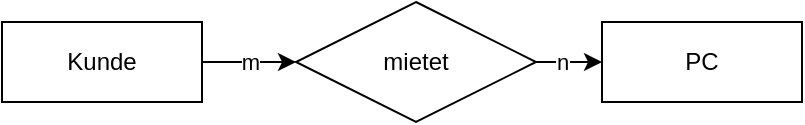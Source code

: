 <mxfile>
    <diagram id="oPh6M9k0TOofXkU1gJ-S" name="Page-1">
        <mxGraphModel dx="760" dy="574" grid="1" gridSize="10" guides="1" tooltips="1" connect="1" arrows="1" fold="1" page="1" pageScale="1" pageWidth="850" pageHeight="1100" math="0" shadow="0">
            <root>
                <mxCell id="0"/>
                <mxCell id="1" parent="0"/>
                <mxCell id="8" value="m" style="edgeStyle=none;html=1;exitX=1;exitY=0.5;exitDx=0;exitDy=0;entryX=0;entryY=0.5;entryDx=0;entryDy=0;" edge="1" parent="1" source="2" target="5">
                    <mxGeometry relative="1" as="geometry"/>
                </mxCell>
                <mxCell id="2" value="Kunde" style="whiteSpace=wrap;html=1;align=center;" vertex="1" parent="1">
                    <mxGeometry x="110" y="110" width="100" height="40" as="geometry"/>
                </mxCell>
                <mxCell id="3" value="PC" style="whiteSpace=wrap;html=1;align=center;" vertex="1" parent="1">
                    <mxGeometry x="410" y="110" width="100" height="40" as="geometry"/>
                </mxCell>
                <mxCell id="6" value="n" style="edgeStyle=none;html=1;exitX=1;exitY=0.5;exitDx=0;exitDy=0;" edge="1" parent="1">
                    <mxGeometry relative="1" as="geometry">
                        <mxPoint x="369" y="130" as="sourcePoint"/>
                        <mxPoint x="410" y="130" as="targetPoint"/>
                    </mxGeometry>
                </mxCell>
                <mxCell id="5" value="mietet" style="shape=rhombus;perimeter=rhombusPerimeter;whiteSpace=wrap;html=1;align=center;" vertex="1" parent="1">
                    <mxGeometry x="257" y="100" width="120" height="60" as="geometry"/>
                </mxCell>
            </root>
        </mxGraphModel>
    </diagram>
</mxfile>